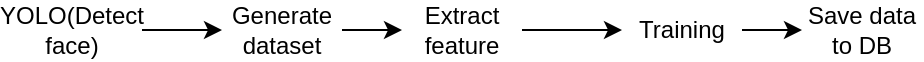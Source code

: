<mxfile version="21.6.2" type="device">
  <diagram name="Page-1" id="VpOdNS2st_06RVtZorqU">
    <mxGraphModel dx="765" dy="363" grid="1" gridSize="10" guides="1" tooltips="1" connect="1" arrows="1" fold="1" page="1" pageScale="1" pageWidth="850" pageHeight="1100" math="0" shadow="0">
      <root>
        <mxCell id="0" />
        <mxCell id="1" parent="0" />
        <mxCell id="8b9gNn0RPu0_gTlAqUna-2" style="edgeStyle=orthogonalEdgeStyle;rounded=0;orthogonalLoop=1;jettySize=auto;html=1;" edge="1" parent="1" source="uB5I2PNuQ_w5urLSOuRy-3" target="8b9gNn0RPu0_gTlAqUna-1">
          <mxGeometry relative="1" as="geometry" />
        </mxCell>
        <mxCell id="uB5I2PNuQ_w5urLSOuRy-3" value="YOLO(Detect face)" style="text;html=1;strokeColor=none;fillColor=none;align=center;verticalAlign=middle;whiteSpace=wrap;rounded=0;" parent="1" vertex="1">
          <mxGeometry x="30" y="290" width="70" height="30" as="geometry" />
        </mxCell>
        <mxCell id="uB5I2PNuQ_w5urLSOuRy-9" style="edgeStyle=orthogonalEdgeStyle;rounded=0;orthogonalLoop=1;jettySize=auto;html=1;entryX=0;entryY=0.5;entryDx=0;entryDy=0;" parent="1" source="uB5I2PNuQ_w5urLSOuRy-4" target="uB5I2PNuQ_w5urLSOuRy-5" edge="1">
          <mxGeometry relative="1" as="geometry" />
        </mxCell>
        <mxCell id="uB5I2PNuQ_w5urLSOuRy-4" value="Extract feature" style="text;html=1;strokeColor=none;fillColor=none;align=center;verticalAlign=middle;whiteSpace=wrap;rounded=0;" parent="1" vertex="1">
          <mxGeometry x="230" y="290" width="60" height="30" as="geometry" />
        </mxCell>
        <mxCell id="uB5I2PNuQ_w5urLSOuRy-10" style="edgeStyle=orthogonalEdgeStyle;rounded=0;orthogonalLoop=1;jettySize=auto;html=1;" parent="1" source="uB5I2PNuQ_w5urLSOuRy-5" target="uB5I2PNuQ_w5urLSOuRy-6" edge="1">
          <mxGeometry relative="1" as="geometry" />
        </mxCell>
        <mxCell id="uB5I2PNuQ_w5urLSOuRy-5" value="Training" style="text;html=1;strokeColor=none;fillColor=none;align=center;verticalAlign=middle;whiteSpace=wrap;rounded=0;" parent="1" vertex="1">
          <mxGeometry x="340" y="290" width="60" height="30" as="geometry" />
        </mxCell>
        <mxCell id="uB5I2PNuQ_w5urLSOuRy-6" value="Save data to DB" style="text;html=1;strokeColor=none;fillColor=none;align=center;verticalAlign=middle;whiteSpace=wrap;rounded=0;" parent="1" vertex="1">
          <mxGeometry x="430" y="290" width="60" height="30" as="geometry" />
        </mxCell>
        <mxCell id="8b9gNn0RPu0_gTlAqUna-3" style="edgeStyle=orthogonalEdgeStyle;rounded=0;orthogonalLoop=1;jettySize=auto;html=1;" edge="1" parent="1" source="8b9gNn0RPu0_gTlAqUna-1" target="uB5I2PNuQ_w5urLSOuRy-4">
          <mxGeometry relative="1" as="geometry" />
        </mxCell>
        <mxCell id="8b9gNn0RPu0_gTlAqUna-1" value="Generate dataset" style="text;html=1;strokeColor=none;fillColor=none;align=center;verticalAlign=middle;whiteSpace=wrap;rounded=0;" vertex="1" parent="1">
          <mxGeometry x="140" y="290" width="60" height="30" as="geometry" />
        </mxCell>
      </root>
    </mxGraphModel>
  </diagram>
</mxfile>
